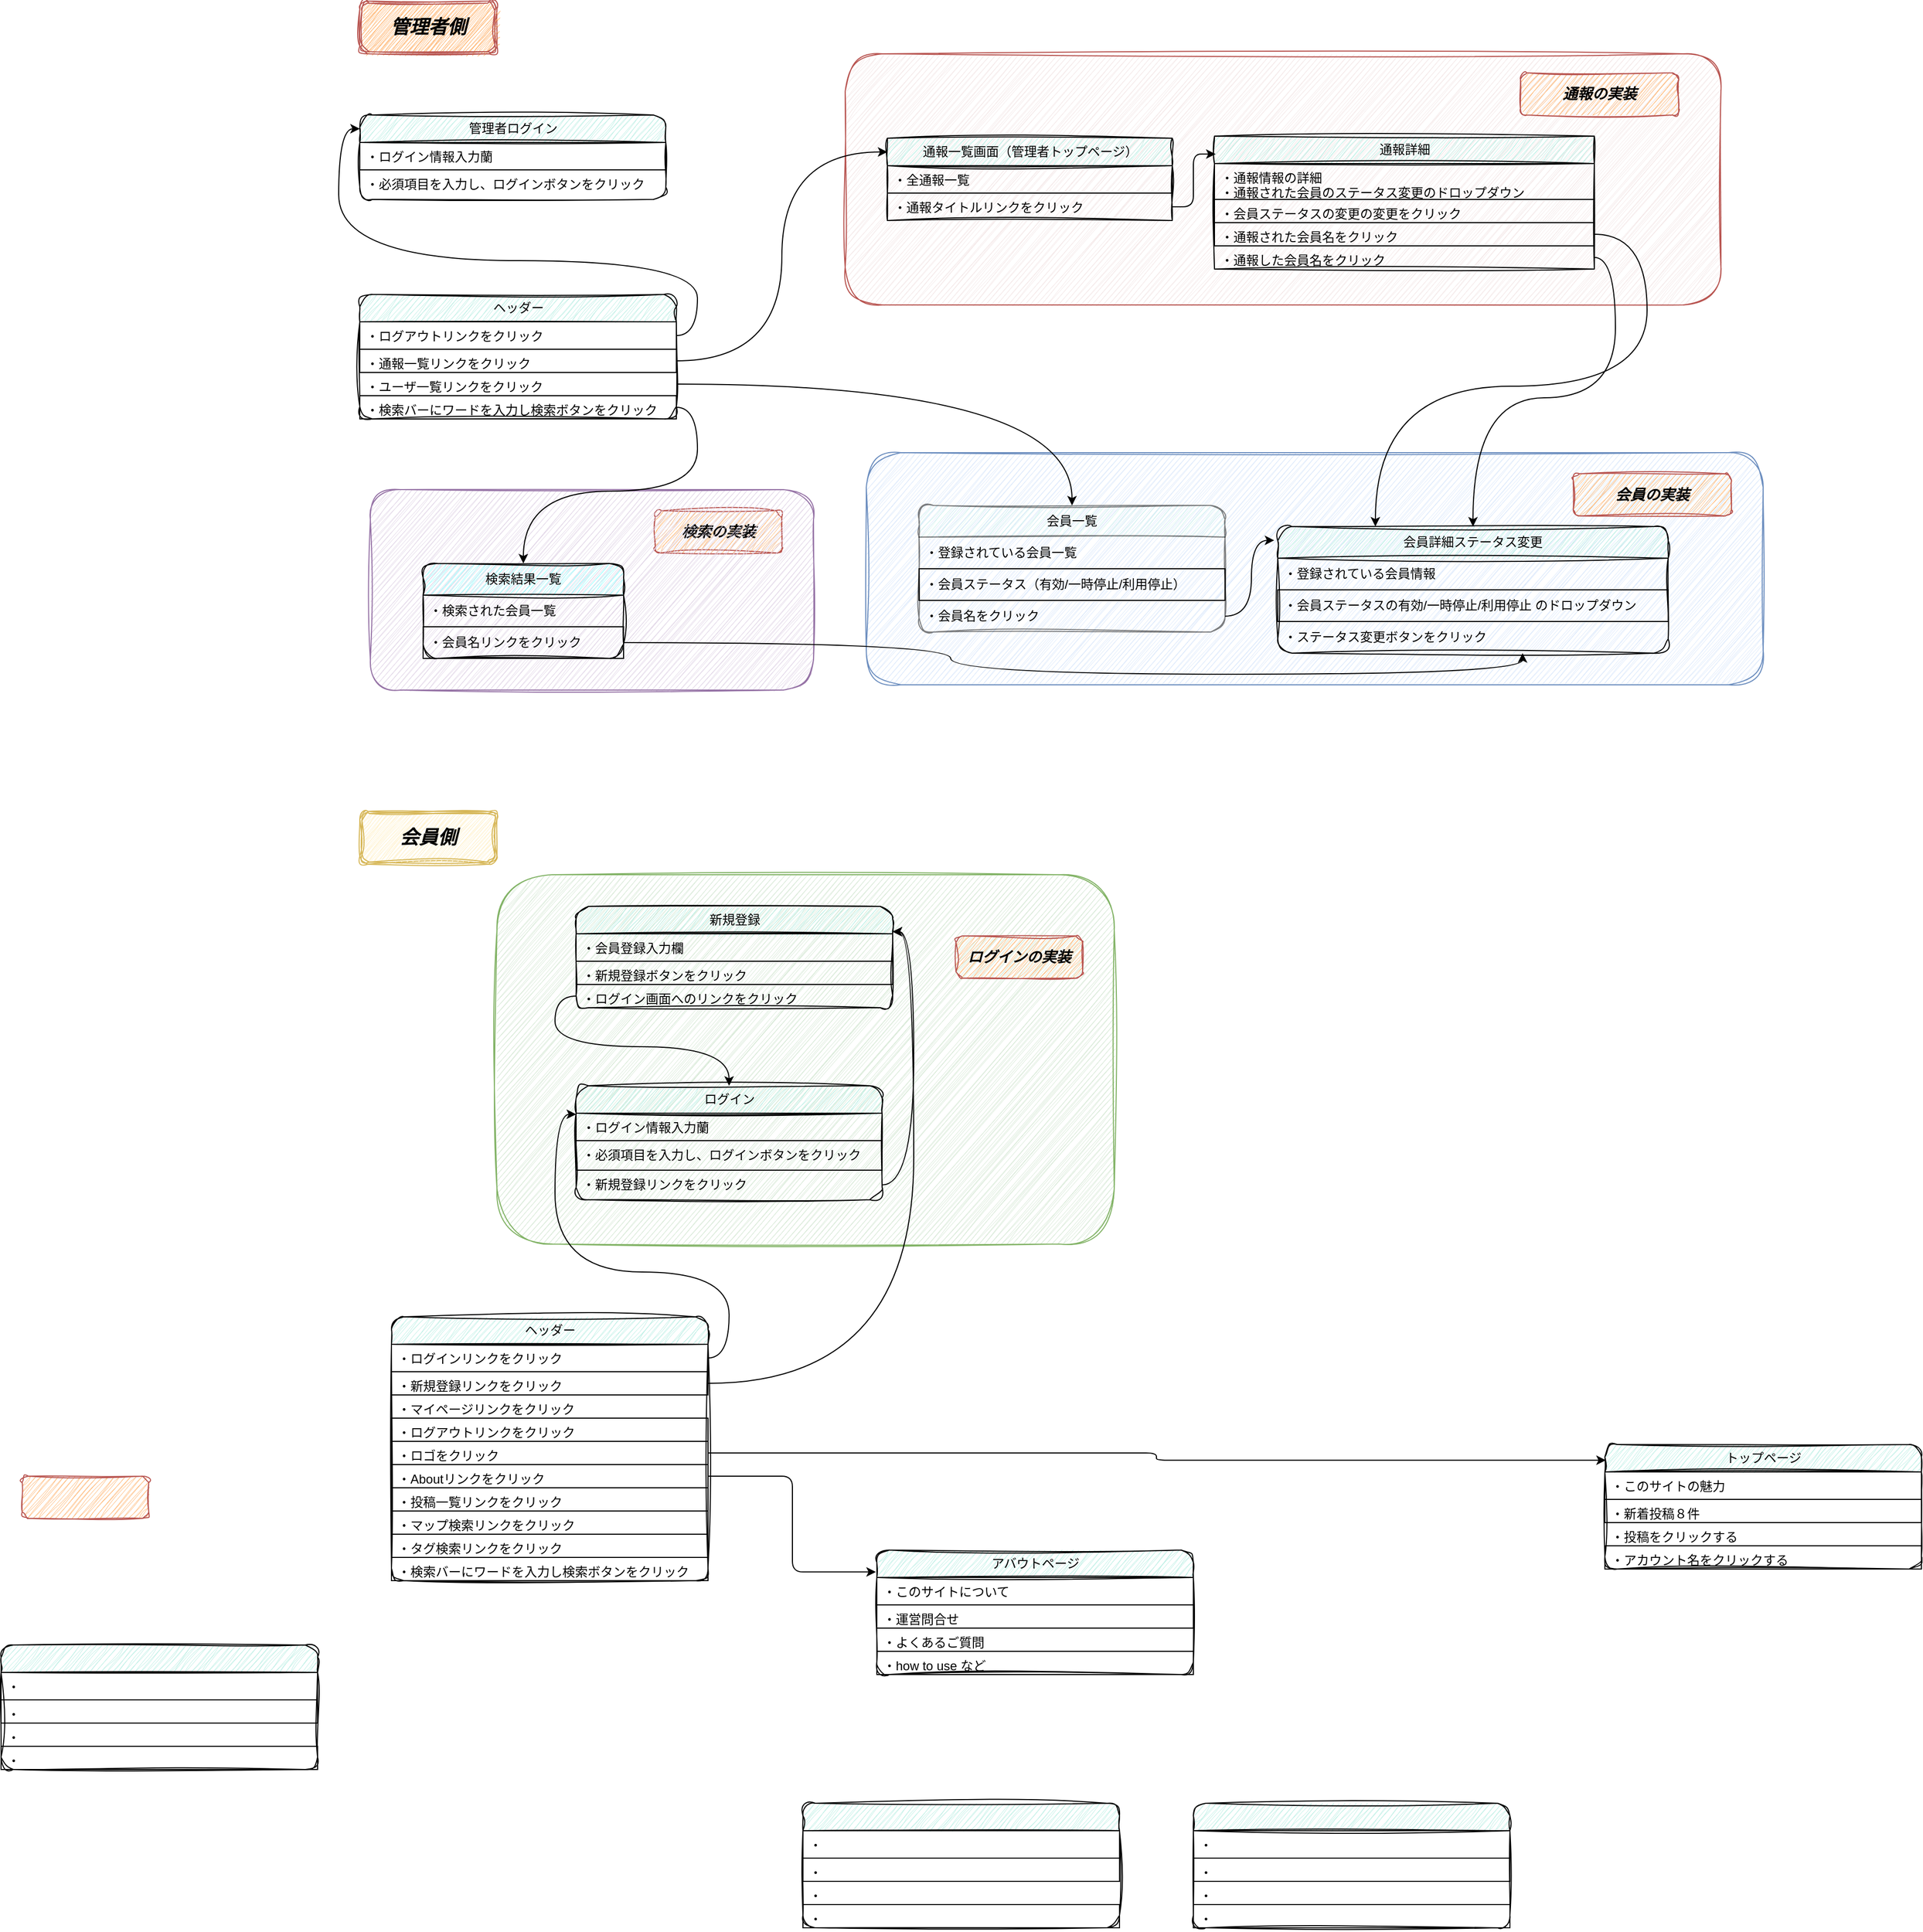 <mxfile version="21.5.2" type="github">
  <diagram id="C5RBs43oDa-KdzZeNtuy" name="Page-1">
    <mxGraphModel dx="2498" dy="2061" grid="1" gridSize="10" guides="1" tooltips="1" connect="1" arrows="1" fold="1" page="1" pageScale="1" pageWidth="827" pageHeight="1169" math="0" shadow="0">
      <root>
        <mxCell id="WIyWlLk6GJQsqaUBKTNV-0" />
        <mxCell id="WIyWlLk6GJQsqaUBKTNV-1" parent="WIyWlLk6GJQsqaUBKTNV-0" />
        <mxCell id="NGdV3juf8NLYTXSaNOSW-208" value="&lt;b&gt;&lt;font style=&quot;font-size: 14px;&quot;&gt;&lt;i&gt;検索の実装&lt;/i&gt;&lt;/font&gt;&lt;/b&gt;" style="rounded=1;whiteSpace=wrap;html=1;shadow=0;sketch=1;curveFitting=1;jiggle=2;strokeWidth=1;fillColor=#FFB570;strokeColor=#b85450;" vertex="1" parent="WIyWlLk6GJQsqaUBKTNV-1">
          <mxGeometry x="420" y="405" width="120" height="40" as="geometry" />
        </mxCell>
        <mxCell id="NGdV3juf8NLYTXSaNOSW-243" value="" style="rounded=1;whiteSpace=wrap;html=1;fillColor=#d5e8d4;strokeColor=#82b366;glass=0;sketch=1;curveFitting=1;jiggle=2;" vertex="1" parent="WIyWlLk6GJQsqaUBKTNV-1">
          <mxGeometry x="270" y="750" width="585" height="350" as="geometry" />
        </mxCell>
        <mxCell id="NGdV3juf8NLYTXSaNOSW-171" value="" style="rounded=1;whiteSpace=wrap;html=1;fillColor=#dae8fc;strokeColor=#6c8ebf;glass=0;sketch=1;curveFitting=1;jiggle=2;" vertex="1" parent="WIyWlLk6GJQsqaUBKTNV-1">
          <mxGeometry x="620" y="350" width="850" height="220" as="geometry" />
        </mxCell>
        <mxCell id="NGdV3juf8NLYTXSaNOSW-159" value="" style="rounded=1;whiteSpace=wrap;html=1;labelBackgroundColor=none;fillColor=#f4e7e7;strokeColor=#b85450;fillStyle=auto;sketch=1;curveFitting=1;jiggle=2;" vertex="1" parent="WIyWlLk6GJQsqaUBKTNV-1">
          <mxGeometry x="600" y="-28" width="830" height="238" as="geometry" />
        </mxCell>
        <mxCell id="NGdV3juf8NLYTXSaNOSW-0" value="管理者ログイン" style="swimlane;fontStyle=0;childLayout=stackLayout;horizontal=1;startSize=26;fillColor=#b9efe4;horizontalStack=0;resizeParent=1;resizeParentMax=0;resizeLast=0;collapsible=1;marginBottom=0;html=1;rounded=1;labelBackgroundColor=none;sketch=1;curveFitting=1;jiggle=2;shadow=0;" vertex="1" parent="WIyWlLk6GJQsqaUBKTNV-1">
          <mxGeometry x="140" y="30" width="290" height="80" as="geometry" />
        </mxCell>
        <mxCell id="NGdV3juf8NLYTXSaNOSW-1" value="・ログイン情報入力蘭" style="text;strokeColor=#000000;fillColor=none;align=left;verticalAlign=top;spacingLeft=4;spacingRight=4;overflow=hidden;rotatable=0;points=[[0,0.5],[1,0.5]];portConstraint=eastwest;whiteSpace=wrap;html=1;rounded=0;labelBackgroundColor=none;" vertex="1" parent="NGdV3juf8NLYTXSaNOSW-0">
          <mxGeometry y="26" width="290" height="26" as="geometry" />
        </mxCell>
        <mxCell id="NGdV3juf8NLYTXSaNOSW-3" value="・必須項目を入力し、ログインボタンをクリック" style="text;strokeColor=none;fillColor=none;align=left;verticalAlign=top;spacingLeft=4;spacingRight=4;overflow=hidden;rotatable=0;points=[[0,0.5],[1,0.5]];portConstraint=eastwest;whiteSpace=wrap;html=1;rounded=0;labelBackgroundColor=none;" vertex="1" parent="NGdV3juf8NLYTXSaNOSW-0">
          <mxGeometry y="52" width="290" height="28" as="geometry" />
        </mxCell>
        <mxCell id="NGdV3juf8NLYTXSaNOSW-4" value="&lt;font style=&quot;font-size: 18px;&quot;&gt;&lt;b&gt;&lt;i&gt;管理者側&lt;/i&gt;&lt;/b&gt;&lt;/font&gt;" style="shape=ext;double=1;rounded=1;whiteSpace=wrap;html=1;labelBackgroundColor=none;sketch=1;curveFitting=1;jiggle=2;fillColor=#FFB570;strokeColor=#b85450;" vertex="1" parent="WIyWlLk6GJQsqaUBKTNV-1">
          <mxGeometry x="140" y="-78" width="130" height="50" as="geometry" />
        </mxCell>
        <mxCell id="NGdV3juf8NLYTXSaNOSW-146" value="通報詳細" style="swimlane;fontStyle=0;childLayout=stackLayout;horizontal=1;startSize=26;fillColor=#b9efe4;horizontalStack=0;resizeParent=1;resizeParentMax=0;resizeLast=0;collapsible=1;marginBottom=0;html=1;rounded=0;labelBackgroundColor=none;sketch=1;curveFitting=1;jiggle=2;shadow=0;" vertex="1" parent="WIyWlLk6GJQsqaUBKTNV-1">
          <mxGeometry x="950" y="50" width="360" height="126" as="geometry" />
        </mxCell>
        <mxCell id="NGdV3juf8NLYTXSaNOSW-147" value="・通報情報の詳細&lt;br&gt;・通報された会員のステータス変更のドロップダウン" style="text;strokeColor=#000000;fillColor=none;align=left;verticalAlign=top;spacingLeft=4;spacingRight=4;overflow=hidden;rotatable=0;points=[[0,0.5],[1,0.5]];portConstraint=eastwest;whiteSpace=wrap;html=1;rounded=0;labelBackgroundColor=none;" vertex="1" parent="NGdV3juf8NLYTXSaNOSW-146">
          <mxGeometry y="26" width="360" height="34" as="geometry" />
        </mxCell>
        <mxCell id="NGdV3juf8NLYTXSaNOSW-149" value="・会員ステータスの変更の変更をクリック" style="text;strokeColor=#000000;fillColor=none;align=left;verticalAlign=top;spacingLeft=4;spacingRight=4;overflow=hidden;rotatable=0;points=[[0,0.5],[1,0.5]];portConstraint=eastwest;whiteSpace=wrap;html=1;rounded=0;labelBackgroundColor=none;" vertex="1" parent="NGdV3juf8NLYTXSaNOSW-146">
          <mxGeometry y="60" width="360" height="22" as="geometry" />
        </mxCell>
        <mxCell id="NGdV3juf8NLYTXSaNOSW-165" value="・通報された会員名をクリック" style="text;strokeColor=#000000;fillColor=none;align=left;verticalAlign=top;spacingLeft=4;spacingRight=4;overflow=hidden;rotatable=0;points=[[0,0.5],[1,0.5]];portConstraint=eastwest;whiteSpace=wrap;html=1;rounded=0;labelBackgroundColor=none;" vertex="1" parent="NGdV3juf8NLYTXSaNOSW-146">
          <mxGeometry y="82" width="360" height="22" as="geometry" />
        </mxCell>
        <mxCell id="NGdV3juf8NLYTXSaNOSW-166" value="・通報した会員名をクリック" style="text;strokeColor=none;fillColor=none;align=left;verticalAlign=top;spacingLeft=4;spacingRight=4;overflow=hidden;rotatable=0;points=[[0,0.5],[1,0.5]];portConstraint=eastwest;whiteSpace=wrap;html=1;rounded=0;labelBackgroundColor=none;" vertex="1" parent="NGdV3juf8NLYTXSaNOSW-146">
          <mxGeometry y="104" width="360" height="22" as="geometry" />
        </mxCell>
        <mxCell id="NGdV3juf8NLYTXSaNOSW-150" value="ヘッダー" style="swimlane;fontStyle=0;childLayout=stackLayout;horizontal=1;startSize=26;fillColor=#b9efe4;horizontalStack=0;resizeParent=1;resizeParentMax=0;resizeLast=0;collapsible=1;marginBottom=0;html=1;rounded=1;labelBackgroundColor=none;sketch=1;curveFitting=1;jiggle=2;shadow=0;" vertex="1" parent="WIyWlLk6GJQsqaUBKTNV-1">
          <mxGeometry x="140" y="200" width="300" height="118" as="geometry" />
        </mxCell>
        <mxCell id="NGdV3juf8NLYTXSaNOSW-151" value="・ログアウトリンクをクリック" style="text;strokeColor=#000000;fillColor=none;align=left;verticalAlign=top;spacingLeft=4;spacingRight=4;overflow=hidden;rotatable=0;points=[[0,0.5],[1,0.5]];portConstraint=eastwest;whiteSpace=wrap;html=1;rounded=0;labelBackgroundColor=none;" vertex="1" parent="NGdV3juf8NLYTXSaNOSW-150">
          <mxGeometry y="26" width="300" height="26" as="geometry" />
        </mxCell>
        <mxCell id="NGdV3juf8NLYTXSaNOSW-153" value="・通報一覧リンクをクリック" style="text;strokeColor=#000000;fillColor=none;align=left;verticalAlign=top;spacingLeft=4;spacingRight=4;overflow=hidden;rotatable=0;points=[[0,0.5],[1,0.5]];portConstraint=eastwest;whiteSpace=wrap;html=1;rounded=0;labelBackgroundColor=none;" vertex="1" parent="NGdV3juf8NLYTXSaNOSW-150">
          <mxGeometry y="52" width="300" height="22" as="geometry" />
        </mxCell>
        <mxCell id="NGdV3juf8NLYTXSaNOSW-163" value="・ユーザ一覧リンクをクリック" style="text;strokeColor=none;fillColor=none;align=left;verticalAlign=top;spacingLeft=4;spacingRight=4;overflow=hidden;rotatable=0;points=[[0,0.5],[1,0.5]];portConstraint=eastwest;whiteSpace=wrap;html=1;rounded=0;labelBackgroundColor=none;" vertex="1" parent="NGdV3juf8NLYTXSaNOSW-150">
          <mxGeometry y="74" width="300" height="22" as="geometry" />
        </mxCell>
        <mxCell id="NGdV3juf8NLYTXSaNOSW-167" value="・検索バーにワードを入力し検索ボタンをクリック" style="text;strokeColor=#000000;fillColor=none;align=left;verticalAlign=top;spacingLeft=4;spacingRight=4;overflow=hidden;rotatable=0;points=[[0,0.5],[1,0.5]];portConstraint=eastwest;whiteSpace=wrap;html=1;rounded=0;labelBackgroundColor=none;" vertex="1" parent="NGdV3juf8NLYTXSaNOSW-150">
          <mxGeometry y="96" width="300" height="22" as="geometry" />
        </mxCell>
        <mxCell id="NGdV3juf8NLYTXSaNOSW-155" value="通報一覧画面（管理者トップページ）" style="swimlane;fontStyle=0;childLayout=stackLayout;horizontal=1;startSize=26;fillColor=#b9efe4;horizontalStack=0;resizeParent=1;resizeParentMax=0;resizeLast=0;collapsible=1;marginBottom=0;html=1;rounded=0;labelBackgroundColor=none;glass=0;sketch=1;curveFitting=1;jiggle=2;shadow=0;" vertex="1" parent="WIyWlLk6GJQsqaUBKTNV-1">
          <mxGeometry x="640" y="52" width="270" height="78" as="geometry" />
        </mxCell>
        <mxCell id="NGdV3juf8NLYTXSaNOSW-156" value="・全通報一覧" style="text;strokeColor=#000000;fillColor=none;align=left;verticalAlign=top;spacingLeft=4;spacingRight=4;overflow=hidden;rotatable=0;points=[[0,0.5],[1,0.5]];portConstraint=eastwest;whiteSpace=wrap;html=1;rounded=0;labelBackgroundColor=none;" vertex="1" parent="NGdV3juf8NLYTXSaNOSW-155">
          <mxGeometry y="26" width="270" height="26" as="geometry" />
        </mxCell>
        <mxCell id="NGdV3juf8NLYTXSaNOSW-158" value="・通報タイトルリンクをクリック" style="text;strokeColor=none;fillColor=none;align=left;verticalAlign=top;spacingLeft=4;spacingRight=4;overflow=hidden;rotatable=0;points=[[0,0.5],[1,0.5]];portConstraint=eastwest;whiteSpace=wrap;html=1;rounded=0;labelBackgroundColor=none;" vertex="1" parent="NGdV3juf8NLYTXSaNOSW-155">
          <mxGeometry y="52" width="270" height="26" as="geometry" />
        </mxCell>
        <mxCell id="NGdV3juf8NLYTXSaNOSW-161" value="&lt;i&gt;&lt;font style=&quot;font-size: 14px;&quot;&gt;&lt;b&gt;通報の実装&lt;/b&gt;&lt;/font&gt;&lt;/i&gt;" style="rounded=1;whiteSpace=wrap;html=1;labelBackgroundColor=none;sketch=1;curveFitting=1;jiggle=2;fillColor=#FFB570;strokeColor=#b85450;" vertex="1" parent="WIyWlLk6GJQsqaUBKTNV-1">
          <mxGeometry x="1240" y="-10" width="150" height="40" as="geometry" />
        </mxCell>
        <mxCell id="NGdV3juf8NLYTXSaNOSW-169" style="edgeStyle=orthogonalEdgeStyle;orthogonalLoop=1;jettySize=auto;html=1;exitX=1;exitY=0.5;exitDx=0;exitDy=0;entryX=0;entryY=0.163;entryDx=0;entryDy=0;entryPerimeter=0;curved=1;" edge="1" parent="WIyWlLk6GJQsqaUBKTNV-1" source="NGdV3juf8NLYTXSaNOSW-151" target="NGdV3juf8NLYTXSaNOSW-0">
          <mxGeometry relative="1" as="geometry" />
        </mxCell>
        <mxCell id="NGdV3juf8NLYTXSaNOSW-170" style="edgeStyle=orthogonalEdgeStyle;orthogonalLoop=1;jettySize=auto;html=1;exitX=1;exitY=0.5;exitDx=0;exitDy=0;entryX=0;entryY=0.167;entryDx=0;entryDy=0;entryPerimeter=0;curved=1;" edge="1" parent="WIyWlLk6GJQsqaUBKTNV-1" source="NGdV3juf8NLYTXSaNOSW-153" target="NGdV3juf8NLYTXSaNOSW-155">
          <mxGeometry relative="1" as="geometry" />
        </mxCell>
        <mxCell id="NGdV3juf8NLYTXSaNOSW-172" value="&lt;b&gt;&lt;font style=&quot;font-size: 14px;&quot;&gt;&lt;i&gt;会員の実装&lt;/i&gt;&lt;/font&gt;&lt;/b&gt;" style="rounded=1;whiteSpace=wrap;html=1;sketch=1;curveFitting=1;jiggle=2;fillColor=#FFB570;strokeColor=#b85450;" vertex="1" parent="WIyWlLk6GJQsqaUBKTNV-1">
          <mxGeometry x="1290" y="370" width="150" height="40" as="geometry" />
        </mxCell>
        <mxCell id="NGdV3juf8NLYTXSaNOSW-175" value="会員一覧" style="swimlane;fontStyle=0;childLayout=stackLayout;horizontal=1;startSize=30;horizontalStack=0;resizeParent=1;resizeParentMax=0;resizeLast=0;collapsible=1;marginBottom=0;whiteSpace=wrap;html=1;sketch=1;curveFitting=1;jiggle=2;rounded=1;shadow=0;glass=0;opacity=50;gradientColor=none;fillColor=#b9efe4;swimlaneLine=1;" vertex="1" parent="WIyWlLk6GJQsqaUBKTNV-1">
          <mxGeometry x="670" y="400" width="290" height="120" as="geometry" />
        </mxCell>
        <mxCell id="NGdV3juf8NLYTXSaNOSW-176" value="・登録されている会員一覧" style="text;strokeColor=none;fillColor=none;align=left;verticalAlign=middle;spacingLeft=4;spacingRight=4;overflow=hidden;points=[[0,0.5],[1,0.5]];portConstraint=eastwest;rotatable=0;whiteSpace=wrap;html=1;" vertex="1" parent="NGdV3juf8NLYTXSaNOSW-175">
          <mxGeometry y="30" width="290" height="30" as="geometry" />
        </mxCell>
        <mxCell id="NGdV3juf8NLYTXSaNOSW-177" value="・会員ステータス（有効/一時停止/利用停止）" style="text;strokeColor=#000000;fillColor=none;align=left;verticalAlign=middle;spacingLeft=4;spacingRight=4;overflow=hidden;points=[[0,0.5],[1,0.5]];portConstraint=eastwest;rotatable=0;whiteSpace=wrap;html=1;" vertex="1" parent="NGdV3juf8NLYTXSaNOSW-175">
          <mxGeometry y="60" width="290" height="30" as="geometry" />
        </mxCell>
        <mxCell id="NGdV3juf8NLYTXSaNOSW-178" value="・会員名をクリック" style="text;strokeColor=none;fillColor=none;align=left;verticalAlign=middle;spacingLeft=4;spacingRight=4;overflow=hidden;points=[[0,0.5],[1,0.5]];portConstraint=eastwest;rotatable=0;whiteSpace=wrap;html=1;" vertex="1" parent="NGdV3juf8NLYTXSaNOSW-175">
          <mxGeometry y="90" width="290" height="30" as="geometry" />
        </mxCell>
        <mxCell id="NGdV3juf8NLYTXSaNOSW-179" value="会員詳細ステータス変更" style="swimlane;fontStyle=0;childLayout=stackLayout;horizontal=1;startSize=30;horizontalStack=0;resizeParent=1;resizeParentMax=0;resizeLast=0;collapsible=1;marginBottom=0;whiteSpace=wrap;html=1;rounded=1;fillColor=#b9efe4;sketch=1;curveFitting=1;jiggle=2;" vertex="1" parent="WIyWlLk6GJQsqaUBKTNV-1">
          <mxGeometry x="1010" y="420" width="370" height="120" as="geometry" />
        </mxCell>
        <mxCell id="NGdV3juf8NLYTXSaNOSW-180" value="・登録されている会員情報" style="text;strokeColor=none;fillColor=none;align=left;verticalAlign=middle;spacingLeft=4;spacingRight=4;overflow=hidden;points=[[0,0.5],[1,0.5]];portConstraint=eastwest;rotatable=0;whiteSpace=wrap;html=1;" vertex="1" parent="NGdV3juf8NLYTXSaNOSW-179">
          <mxGeometry y="30" width="370" height="30" as="geometry" />
        </mxCell>
        <mxCell id="NGdV3juf8NLYTXSaNOSW-181" value="・会員ステータスの有効/一時停止/利用停止 のドロップダウン" style="text;strokeColor=#000000;fillColor=none;align=left;verticalAlign=middle;spacingLeft=4;spacingRight=4;overflow=hidden;points=[[0,0.5],[1,0.5]];portConstraint=eastwest;rotatable=0;whiteSpace=wrap;html=1;" vertex="1" parent="NGdV3juf8NLYTXSaNOSW-179">
          <mxGeometry y="60" width="370" height="30" as="geometry" />
        </mxCell>
        <mxCell id="NGdV3juf8NLYTXSaNOSW-182" value="・ステータス変更ボタンをクリック" style="text;strokeColor=none;fillColor=none;align=left;verticalAlign=middle;spacingLeft=4;spacingRight=4;overflow=hidden;points=[[0,0.5],[1,0.5]];portConstraint=eastwest;rotatable=0;whiteSpace=wrap;html=1;" vertex="1" parent="NGdV3juf8NLYTXSaNOSW-179">
          <mxGeometry y="90" width="370" height="30" as="geometry" />
        </mxCell>
        <mxCell id="NGdV3juf8NLYTXSaNOSW-184" style="edgeStyle=orthogonalEdgeStyle;orthogonalLoop=1;jettySize=auto;html=1;curved=1;" edge="1" parent="WIyWlLk6GJQsqaUBKTNV-1" source="NGdV3juf8NLYTXSaNOSW-166" target="NGdV3juf8NLYTXSaNOSW-179">
          <mxGeometry relative="1" as="geometry" />
        </mxCell>
        <mxCell id="NGdV3juf8NLYTXSaNOSW-185" style="edgeStyle=orthogonalEdgeStyle;orthogonalLoop=1;jettySize=auto;html=1;entryX=0.25;entryY=0;entryDx=0;entryDy=0;jumpStyle=gap;jumpSize=10;curved=1;" edge="1" parent="WIyWlLk6GJQsqaUBKTNV-1" source="NGdV3juf8NLYTXSaNOSW-165" target="NGdV3juf8NLYTXSaNOSW-179">
          <mxGeometry relative="1" as="geometry">
            <Array as="points">
              <mxPoint x="1360" y="143" />
              <mxPoint x="1360" y="287" />
              <mxPoint x="1103" y="287" />
            </Array>
          </mxGeometry>
        </mxCell>
        <mxCell id="NGdV3juf8NLYTXSaNOSW-187" style="edgeStyle=orthogonalEdgeStyle;orthogonalLoop=1;jettySize=auto;html=1;entryX=0.003;entryY=0.135;entryDx=0;entryDy=0;entryPerimeter=0;" edge="1" parent="WIyWlLk6GJQsqaUBKTNV-1" source="NGdV3juf8NLYTXSaNOSW-158" target="NGdV3juf8NLYTXSaNOSW-146">
          <mxGeometry relative="1" as="geometry" />
        </mxCell>
        <mxCell id="NGdV3juf8NLYTXSaNOSW-198" style="edgeStyle=orthogonalEdgeStyle;orthogonalLoop=1;jettySize=auto;html=1;entryX=0.5;entryY=0;entryDx=0;entryDy=0;curved=1;" edge="1" parent="WIyWlLk6GJQsqaUBKTNV-1" source="NGdV3juf8NLYTXSaNOSW-163" target="NGdV3juf8NLYTXSaNOSW-175">
          <mxGeometry relative="1" as="geometry" />
        </mxCell>
        <mxCell id="NGdV3juf8NLYTXSaNOSW-199" value="" style="rounded=1;whiteSpace=wrap;html=1;fillColor=#e1d5e7;strokeColor=#9673a6;glass=0;sketch=1;curveFitting=1;jiggle=2;" vertex="1" parent="WIyWlLk6GJQsqaUBKTNV-1">
          <mxGeometry x="150" y="385" width="420" height="190" as="geometry" />
        </mxCell>
        <mxCell id="NGdV3juf8NLYTXSaNOSW-200" value="検索結果一覧" style="swimlane;fontStyle=0;childLayout=stackLayout;horizontal=1;startSize=30;horizontalStack=0;resizeParent=1;resizeParentMax=0;resizeLast=0;collapsible=1;marginBottom=0;whiteSpace=wrap;html=1;sketch=1;curveFitting=1;jiggle=2;shadow=0;rounded=1;fillColor=#99FFFF;" vertex="1" parent="WIyWlLk6GJQsqaUBKTNV-1">
          <mxGeometry x="200" y="455" width="190" height="90" as="geometry" />
        </mxCell>
        <mxCell id="NGdV3juf8NLYTXSaNOSW-201" value="・検索された会員一覧" style="text;strokeColor=none;fillColor=none;align=left;verticalAlign=middle;spacingLeft=4;spacingRight=4;overflow=hidden;points=[[0,0.5],[1,0.5]];portConstraint=eastwest;rotatable=0;whiteSpace=wrap;html=1;" vertex="1" parent="NGdV3juf8NLYTXSaNOSW-200">
          <mxGeometry y="30" width="190" height="30" as="geometry" />
        </mxCell>
        <mxCell id="NGdV3juf8NLYTXSaNOSW-202" value="・会員名リンクをクリック" style="text;strokeColor=#000000;fillColor=none;align=left;verticalAlign=middle;spacingLeft=4;spacingRight=4;overflow=hidden;points=[[0,0.5],[1,0.5]];portConstraint=eastwest;rotatable=0;whiteSpace=wrap;html=1;" vertex="1" parent="NGdV3juf8NLYTXSaNOSW-200">
          <mxGeometry y="60" width="190" height="30" as="geometry" />
        </mxCell>
        <mxCell id="NGdV3juf8NLYTXSaNOSW-209" style="edgeStyle=orthogonalEdgeStyle;orthogonalLoop=1;jettySize=auto;html=1;entryX=0.5;entryY=0;entryDx=0;entryDy=0;curved=1;" edge="1" parent="WIyWlLk6GJQsqaUBKTNV-1" source="NGdV3juf8NLYTXSaNOSW-167" target="NGdV3juf8NLYTXSaNOSW-200">
          <mxGeometry relative="1" as="geometry" />
        </mxCell>
        <mxCell id="NGdV3juf8NLYTXSaNOSW-210" style="edgeStyle=orthogonalEdgeStyle;orthogonalLoop=1;jettySize=auto;html=1;entryX=0.627;entryY=1;entryDx=0;entryDy=0;entryPerimeter=0;curved=1;" edge="1" parent="WIyWlLk6GJQsqaUBKTNV-1" source="NGdV3juf8NLYTXSaNOSW-202" target="NGdV3juf8NLYTXSaNOSW-182">
          <mxGeometry relative="1" as="geometry">
            <mxPoint x="1240" y="550" as="targetPoint" />
          </mxGeometry>
        </mxCell>
        <mxCell id="NGdV3juf8NLYTXSaNOSW-214" style="edgeStyle=orthogonalEdgeStyle;orthogonalLoop=1;jettySize=auto;html=1;entryX=-0.009;entryY=0.109;entryDx=0;entryDy=0;entryPerimeter=0;curved=1;" edge="1" parent="WIyWlLk6GJQsqaUBKTNV-1" source="NGdV3juf8NLYTXSaNOSW-178" target="NGdV3juf8NLYTXSaNOSW-179">
          <mxGeometry relative="1" as="geometry" />
        </mxCell>
        <mxCell id="NGdV3juf8NLYTXSaNOSW-216" value="&lt;span style=&quot;font-size: 18px;&quot;&gt;&lt;b&gt;&lt;i&gt;会員側&lt;/i&gt;&lt;/b&gt;&lt;/span&gt;" style="shape=ext;double=1;rounded=1;whiteSpace=wrap;html=1;labelBackgroundColor=none;sketch=1;curveFitting=1;jiggle=2;fillColor=#fff2cc;strokeColor=#d6b656;" vertex="1" parent="WIyWlLk6GJQsqaUBKTNV-1">
          <mxGeometry x="140" y="690" width="130" height="50" as="geometry" />
        </mxCell>
        <mxCell id="NGdV3juf8NLYTXSaNOSW-218" value="ヘッダー" style="swimlane;fontStyle=0;childLayout=stackLayout;horizontal=1;startSize=26;fillColor=#b9efe4;horizontalStack=0;resizeParent=1;resizeParentMax=0;resizeLast=0;collapsible=1;marginBottom=0;html=1;rounded=1;labelBackgroundColor=none;sketch=1;curveFitting=1;jiggle=2;shadow=0;" vertex="1" parent="WIyWlLk6GJQsqaUBKTNV-1">
          <mxGeometry x="170" y="1169" width="300" height="250" as="geometry" />
        </mxCell>
        <mxCell id="NGdV3juf8NLYTXSaNOSW-219" value="・ログインリンクをクリック" style="text;strokeColor=#000000;fillColor=none;align=left;verticalAlign=top;spacingLeft=4;spacingRight=4;overflow=hidden;rotatable=0;points=[[0,0.5],[1,0.5]];portConstraint=eastwest;whiteSpace=wrap;html=1;rounded=0;labelBackgroundColor=none;" vertex="1" parent="NGdV3juf8NLYTXSaNOSW-218">
          <mxGeometry y="26" width="300" height="26" as="geometry" />
        </mxCell>
        <mxCell id="NGdV3juf8NLYTXSaNOSW-220" value="・新規登録リンクをクリック" style="text;strokeColor=#000000;fillColor=none;align=left;verticalAlign=top;spacingLeft=4;spacingRight=4;overflow=hidden;rotatable=0;points=[[0,0.5],[1,0.5]];portConstraint=eastwest;whiteSpace=wrap;html=1;rounded=0;labelBackgroundColor=none;" vertex="1" parent="NGdV3juf8NLYTXSaNOSW-218">
          <mxGeometry y="52" width="300" height="22" as="geometry" />
        </mxCell>
        <mxCell id="NGdV3juf8NLYTXSaNOSW-221" value="・マイページリンクをクリック" style="text;strokeColor=none;fillColor=none;align=left;verticalAlign=top;spacingLeft=4;spacingRight=4;overflow=hidden;rotatable=0;points=[[0,0.5],[1,0.5]];portConstraint=eastwest;whiteSpace=wrap;html=1;rounded=0;labelBackgroundColor=none;" vertex="1" parent="NGdV3juf8NLYTXSaNOSW-218">
          <mxGeometry y="74" width="300" height="22" as="geometry" />
        </mxCell>
        <mxCell id="NGdV3juf8NLYTXSaNOSW-222" value="・ログアウトリンクをクリック" style="text;strokeColor=#000000;fillColor=none;align=left;verticalAlign=top;spacingLeft=4;spacingRight=4;overflow=hidden;rotatable=0;points=[[0,0.5],[1,0.5]];portConstraint=eastwest;whiteSpace=wrap;html=1;rounded=0;labelBackgroundColor=none;" vertex="1" parent="NGdV3juf8NLYTXSaNOSW-218">
          <mxGeometry y="96" width="300" height="22" as="geometry" />
        </mxCell>
        <mxCell id="NGdV3juf8NLYTXSaNOSW-248" value="・ロゴをクリック" style="text;strokeColor=#000000;fillColor=none;align=left;verticalAlign=top;spacingLeft=4;spacingRight=4;overflow=hidden;rotatable=0;points=[[0,0.5],[1,0.5]];portConstraint=eastwest;whiteSpace=wrap;html=1;rounded=0;labelBackgroundColor=none;" vertex="1" parent="NGdV3juf8NLYTXSaNOSW-218">
          <mxGeometry y="118" width="300" height="22" as="geometry" />
        </mxCell>
        <mxCell id="NGdV3juf8NLYTXSaNOSW-247" value="・Aboutリンクをクリック" style="text;strokeColor=#000000;fillColor=none;align=left;verticalAlign=top;spacingLeft=4;spacingRight=4;overflow=hidden;rotatable=0;points=[[0,0.5],[1,0.5]];portConstraint=eastwest;whiteSpace=wrap;html=1;rounded=0;labelBackgroundColor=none;" vertex="1" parent="NGdV3juf8NLYTXSaNOSW-218">
          <mxGeometry y="140" width="300" height="22" as="geometry" />
        </mxCell>
        <mxCell id="NGdV3juf8NLYTXSaNOSW-250" value="・投稿一覧リンクをクリック" style="text;strokeColor=#000000;fillColor=none;align=left;verticalAlign=top;spacingLeft=4;spacingRight=4;overflow=hidden;rotatable=0;points=[[0,0.5],[1,0.5]];portConstraint=eastwest;whiteSpace=wrap;html=1;rounded=0;labelBackgroundColor=none;" vertex="1" parent="NGdV3juf8NLYTXSaNOSW-218">
          <mxGeometry y="162" width="300" height="22" as="geometry" />
        </mxCell>
        <mxCell id="NGdV3juf8NLYTXSaNOSW-249" value="・マップ検索リンクをクリック" style="text;strokeColor=#000000;fillColor=none;align=left;verticalAlign=top;spacingLeft=4;spacingRight=4;overflow=hidden;rotatable=0;points=[[0,0.5],[1,0.5]];portConstraint=eastwest;whiteSpace=wrap;html=1;rounded=0;labelBackgroundColor=none;" vertex="1" parent="NGdV3juf8NLYTXSaNOSW-218">
          <mxGeometry y="184" width="300" height="22" as="geometry" />
        </mxCell>
        <mxCell id="NGdV3juf8NLYTXSaNOSW-252" value="・タグ検索リンクをクリック" style="text;strokeColor=#000000;fillColor=none;align=left;verticalAlign=top;spacingLeft=4;spacingRight=4;overflow=hidden;rotatable=0;points=[[0,0.5],[1,0.5]];portConstraint=eastwest;whiteSpace=wrap;html=1;rounded=0;labelBackgroundColor=none;" vertex="1" parent="NGdV3juf8NLYTXSaNOSW-218">
          <mxGeometry y="206" width="300" height="22" as="geometry" />
        </mxCell>
        <mxCell id="NGdV3juf8NLYTXSaNOSW-251" value="・検索バーにワードを入力し検索ボタンをクリック" style="text;strokeColor=#000000;fillColor=none;align=left;verticalAlign=top;spacingLeft=4;spacingRight=4;overflow=hidden;rotatable=0;points=[[0,0.5],[1,0.5]];portConstraint=eastwest;whiteSpace=wrap;html=1;rounded=0;labelBackgroundColor=none;" vertex="1" parent="NGdV3juf8NLYTXSaNOSW-218">
          <mxGeometry y="228" width="300" height="22" as="geometry" />
        </mxCell>
        <mxCell id="NGdV3juf8NLYTXSaNOSW-223" value="ログイン" style="swimlane;fontStyle=0;childLayout=stackLayout;horizontal=1;startSize=26;fillColor=#b9efe4;horizontalStack=0;resizeParent=1;resizeParentMax=0;resizeLast=0;collapsible=1;marginBottom=0;html=1;rounded=1;labelBackgroundColor=none;sketch=1;curveFitting=1;jiggle=2;shadow=0;" vertex="1" parent="WIyWlLk6GJQsqaUBKTNV-1">
          <mxGeometry x="345" y="950" width="290" height="108" as="geometry" />
        </mxCell>
        <mxCell id="NGdV3juf8NLYTXSaNOSW-224" value="・ログイン情報入力蘭" style="text;strokeColor=#000000;fillColor=none;align=left;verticalAlign=top;spacingLeft=4;spacingRight=4;overflow=hidden;rotatable=0;points=[[0,0.5],[1,0.5]];portConstraint=eastwest;whiteSpace=wrap;html=1;rounded=0;labelBackgroundColor=none;" vertex="1" parent="NGdV3juf8NLYTXSaNOSW-223">
          <mxGeometry y="26" width="290" height="26" as="geometry" />
        </mxCell>
        <mxCell id="NGdV3juf8NLYTXSaNOSW-225" value="・必須項目を入力し、ログインボタンをクリック" style="text;strokeColor=#000000;fillColor=none;align=left;verticalAlign=top;spacingLeft=4;spacingRight=4;overflow=hidden;rotatable=0;points=[[0,0.5],[1,0.5]];portConstraint=eastwest;whiteSpace=wrap;html=1;rounded=0;labelBackgroundColor=none;" vertex="1" parent="NGdV3juf8NLYTXSaNOSW-223">
          <mxGeometry y="52" width="290" height="28" as="geometry" />
        </mxCell>
        <mxCell id="NGdV3juf8NLYTXSaNOSW-226" value="・新規登録リンクをクリック" style="text;strokeColor=none;fillColor=none;align=left;verticalAlign=top;spacingLeft=4;spacingRight=4;overflow=hidden;rotatable=0;points=[[0,0.5],[1,0.5]];portConstraint=eastwest;whiteSpace=wrap;html=1;rounded=0;labelBackgroundColor=none;" vertex="1" parent="NGdV3juf8NLYTXSaNOSW-223">
          <mxGeometry y="80" width="290" height="28" as="geometry" />
        </mxCell>
        <mxCell id="NGdV3juf8NLYTXSaNOSW-228" value="" style="swimlane;fontStyle=0;childLayout=stackLayout;horizontal=1;startSize=26;fillColor=#b9efe4;horizontalStack=0;resizeParent=1;resizeParentMax=0;resizeLast=0;collapsible=1;marginBottom=0;html=1;rounded=1;labelBackgroundColor=none;sketch=1;curveFitting=1;jiggle=2;shadow=0;" vertex="1" parent="WIyWlLk6GJQsqaUBKTNV-1">
          <mxGeometry x="-200" y="1480" width="300" height="118" as="geometry" />
        </mxCell>
        <mxCell id="NGdV3juf8NLYTXSaNOSW-229" value="・" style="text;strokeColor=#000000;fillColor=none;align=left;verticalAlign=top;spacingLeft=4;spacingRight=4;overflow=hidden;rotatable=0;points=[[0,0.5],[1,0.5]];portConstraint=eastwest;whiteSpace=wrap;html=1;rounded=0;labelBackgroundColor=none;" vertex="1" parent="NGdV3juf8NLYTXSaNOSW-228">
          <mxGeometry y="26" width="300" height="26" as="geometry" />
        </mxCell>
        <mxCell id="NGdV3juf8NLYTXSaNOSW-230" value="・" style="text;strokeColor=#000000;fillColor=none;align=left;verticalAlign=top;spacingLeft=4;spacingRight=4;overflow=hidden;rotatable=0;points=[[0,0.5],[1,0.5]];portConstraint=eastwest;whiteSpace=wrap;html=1;rounded=0;labelBackgroundColor=none;" vertex="1" parent="NGdV3juf8NLYTXSaNOSW-228">
          <mxGeometry y="52" width="300" height="22" as="geometry" />
        </mxCell>
        <mxCell id="NGdV3juf8NLYTXSaNOSW-231" value="・" style="text;strokeColor=none;fillColor=none;align=left;verticalAlign=top;spacingLeft=4;spacingRight=4;overflow=hidden;rotatable=0;points=[[0,0.5],[1,0.5]];portConstraint=eastwest;whiteSpace=wrap;html=1;rounded=0;labelBackgroundColor=none;" vertex="1" parent="NGdV3juf8NLYTXSaNOSW-228">
          <mxGeometry y="74" width="300" height="22" as="geometry" />
        </mxCell>
        <mxCell id="NGdV3juf8NLYTXSaNOSW-232" value="・" style="text;strokeColor=#000000;fillColor=none;align=left;verticalAlign=top;spacingLeft=4;spacingRight=4;overflow=hidden;rotatable=0;points=[[0,0.5],[1,0.5]];portConstraint=eastwest;whiteSpace=wrap;html=1;rounded=0;labelBackgroundColor=none;" vertex="1" parent="NGdV3juf8NLYTXSaNOSW-228">
          <mxGeometry y="96" width="300" height="22" as="geometry" />
        </mxCell>
        <mxCell id="NGdV3juf8NLYTXSaNOSW-233" value="新規登録" style="swimlane;fontStyle=0;childLayout=stackLayout;horizontal=1;startSize=26;fillColor=#b9efe4;horizontalStack=0;resizeParent=1;resizeParentMax=0;resizeLast=0;collapsible=1;marginBottom=0;html=1;rounded=1;labelBackgroundColor=none;sketch=1;curveFitting=1;jiggle=2;shadow=0;" vertex="1" parent="WIyWlLk6GJQsqaUBKTNV-1">
          <mxGeometry x="345" y="780" width="300" height="96" as="geometry" />
        </mxCell>
        <mxCell id="NGdV3juf8NLYTXSaNOSW-234" value="・会員登録入力欄" style="text;strokeColor=#000000;fillColor=none;align=left;verticalAlign=top;spacingLeft=4;spacingRight=4;overflow=hidden;rotatable=0;points=[[0,0.5],[1,0.5]];portConstraint=eastwest;whiteSpace=wrap;html=1;rounded=0;labelBackgroundColor=none;" vertex="1" parent="NGdV3juf8NLYTXSaNOSW-233">
          <mxGeometry y="26" width="300" height="26" as="geometry" />
        </mxCell>
        <mxCell id="NGdV3juf8NLYTXSaNOSW-235" value="・新規登録ボタンをクリック" style="text;strokeColor=#000000;fillColor=none;align=left;verticalAlign=top;spacingLeft=4;spacingRight=4;overflow=hidden;rotatable=0;points=[[0,0.5],[1,0.5]];portConstraint=eastwest;whiteSpace=wrap;html=1;rounded=0;labelBackgroundColor=none;" vertex="1" parent="NGdV3juf8NLYTXSaNOSW-233">
          <mxGeometry y="52" width="300" height="22" as="geometry" />
        </mxCell>
        <mxCell id="NGdV3juf8NLYTXSaNOSW-236" value="・ログイン画面へのリンクをクリック" style="text;strokeColor=none;fillColor=none;align=left;verticalAlign=top;spacingLeft=4;spacingRight=4;overflow=hidden;rotatable=0;points=[[0,0.5],[1,0.5]];portConstraint=eastwest;whiteSpace=wrap;html=1;rounded=0;labelBackgroundColor=none;" vertex="1" parent="NGdV3juf8NLYTXSaNOSW-233">
          <mxGeometry y="74" width="300" height="22" as="geometry" />
        </mxCell>
        <mxCell id="NGdV3juf8NLYTXSaNOSW-238" style="edgeStyle=orthogonalEdgeStyle;orthogonalLoop=1;jettySize=auto;html=1;entryX=0;entryY=0.25;entryDx=0;entryDy=0;curved=1;" edge="1" parent="WIyWlLk6GJQsqaUBKTNV-1" source="NGdV3juf8NLYTXSaNOSW-219" target="NGdV3juf8NLYTXSaNOSW-223">
          <mxGeometry relative="1" as="geometry" />
        </mxCell>
        <mxCell id="NGdV3juf8NLYTXSaNOSW-240" style="edgeStyle=orthogonalEdgeStyle;orthogonalLoop=1;jettySize=auto;html=1;entryX=1;entryY=0.25;entryDx=0;entryDy=0;curved=1;" edge="1" parent="WIyWlLk6GJQsqaUBKTNV-1" source="NGdV3juf8NLYTXSaNOSW-226" target="NGdV3juf8NLYTXSaNOSW-233">
          <mxGeometry relative="1" as="geometry" />
        </mxCell>
        <mxCell id="NGdV3juf8NLYTXSaNOSW-241" style="edgeStyle=orthogonalEdgeStyle;orthogonalLoop=1;jettySize=auto;html=1;entryX=0.5;entryY=0;entryDx=0;entryDy=0;curved=1;" edge="1" parent="WIyWlLk6GJQsqaUBKTNV-1" source="NGdV3juf8NLYTXSaNOSW-236" target="NGdV3juf8NLYTXSaNOSW-223">
          <mxGeometry relative="1" as="geometry" />
        </mxCell>
        <mxCell id="NGdV3juf8NLYTXSaNOSW-244" value="&lt;span style=&quot;font-size: 14px;&quot;&gt;&lt;b&gt;&lt;i&gt;ログインの実装&lt;br&gt;&lt;/i&gt;&lt;/b&gt;&lt;/span&gt;" style="rounded=1;whiteSpace=wrap;html=1;shadow=0;sketch=1;curveFitting=1;jiggle=2;strokeWidth=1;fillColor=#FFB570;strokeColor=#b85450;" vertex="1" parent="WIyWlLk6GJQsqaUBKTNV-1">
          <mxGeometry x="705" y="808" width="120" height="40" as="geometry" />
        </mxCell>
        <mxCell id="NGdV3juf8NLYTXSaNOSW-245" value="" style="rounded=1;whiteSpace=wrap;html=1;shadow=0;sketch=1;curveFitting=1;jiggle=2;strokeWidth=1;fillColor=#FFB570;strokeColor=#b85450;" vertex="1" parent="WIyWlLk6GJQsqaUBKTNV-1">
          <mxGeometry x="-180" y="1320" width="120" height="40" as="geometry" />
        </mxCell>
        <mxCell id="NGdV3juf8NLYTXSaNOSW-258" style="edgeStyle=orthogonalEdgeStyle;orthogonalLoop=1;jettySize=auto;html=1;entryX=1;entryY=0.25;entryDx=0;entryDy=0;jumpStyle=none;curved=1;" edge="1" parent="WIyWlLk6GJQsqaUBKTNV-1" source="NGdV3juf8NLYTXSaNOSW-220" target="NGdV3juf8NLYTXSaNOSW-233">
          <mxGeometry relative="1" as="geometry" />
        </mxCell>
        <mxCell id="NGdV3juf8NLYTXSaNOSW-260" value="トップページ" style="swimlane;fontStyle=0;childLayout=stackLayout;horizontal=1;startSize=26;fillColor=#b9efe4;horizontalStack=0;resizeParent=1;resizeParentMax=0;resizeLast=0;collapsible=1;marginBottom=0;html=1;rounded=1;labelBackgroundColor=none;sketch=1;curveFitting=1;jiggle=2;shadow=0;" vertex="1" parent="WIyWlLk6GJQsqaUBKTNV-1">
          <mxGeometry x="1320" y="1290" width="300" height="118" as="geometry" />
        </mxCell>
        <mxCell id="NGdV3juf8NLYTXSaNOSW-261" value="・このサイトの魅力" style="text;strokeColor=#000000;fillColor=none;align=left;verticalAlign=top;spacingLeft=4;spacingRight=4;overflow=hidden;rotatable=0;points=[[0,0.5],[1,0.5]];portConstraint=eastwest;whiteSpace=wrap;html=1;rounded=0;labelBackgroundColor=none;" vertex="1" parent="NGdV3juf8NLYTXSaNOSW-260">
          <mxGeometry y="26" width="300" height="26" as="geometry" />
        </mxCell>
        <mxCell id="NGdV3juf8NLYTXSaNOSW-262" value="・新着投稿８件" style="text;strokeColor=#000000;fillColor=none;align=left;verticalAlign=top;spacingLeft=4;spacingRight=4;overflow=hidden;rotatable=0;points=[[0,0.5],[1,0.5]];portConstraint=eastwest;whiteSpace=wrap;html=1;rounded=0;labelBackgroundColor=none;" vertex="1" parent="NGdV3juf8NLYTXSaNOSW-260">
          <mxGeometry y="52" width="300" height="22" as="geometry" />
        </mxCell>
        <mxCell id="NGdV3juf8NLYTXSaNOSW-263" value="・投稿をクリックする" style="text;strokeColor=none;fillColor=none;align=left;verticalAlign=top;spacingLeft=4;spacingRight=4;overflow=hidden;rotatable=0;points=[[0,0.5],[1,0.5]];portConstraint=eastwest;whiteSpace=wrap;html=1;rounded=0;labelBackgroundColor=none;" vertex="1" parent="NGdV3juf8NLYTXSaNOSW-260">
          <mxGeometry y="74" width="300" height="22" as="geometry" />
        </mxCell>
        <mxCell id="NGdV3juf8NLYTXSaNOSW-264" value="・アカウント名をクリックする" style="text;strokeColor=#000000;fillColor=none;align=left;verticalAlign=top;spacingLeft=4;spacingRight=4;overflow=hidden;rotatable=0;points=[[0,0.5],[1,0.5]];portConstraint=eastwest;whiteSpace=wrap;html=1;rounded=0;labelBackgroundColor=none;" vertex="1" parent="NGdV3juf8NLYTXSaNOSW-260">
          <mxGeometry y="96" width="300" height="22" as="geometry" />
        </mxCell>
        <mxCell id="NGdV3juf8NLYTXSaNOSW-265" value="アバウトページ" style="swimlane;fontStyle=0;childLayout=stackLayout;horizontal=1;startSize=26;fillColor=#b9efe4;horizontalStack=0;resizeParent=1;resizeParentMax=0;resizeLast=0;collapsible=1;marginBottom=0;html=1;rounded=1;labelBackgroundColor=none;sketch=1;curveFitting=1;jiggle=2;shadow=0;" vertex="1" parent="WIyWlLk6GJQsqaUBKTNV-1">
          <mxGeometry x="630" y="1390" width="300" height="118" as="geometry" />
        </mxCell>
        <mxCell id="NGdV3juf8NLYTXSaNOSW-266" value="・このサイトについて" style="text;strokeColor=#000000;fillColor=none;align=left;verticalAlign=top;spacingLeft=4;spacingRight=4;overflow=hidden;rotatable=0;points=[[0,0.5],[1,0.5]];portConstraint=eastwest;whiteSpace=wrap;html=1;rounded=0;labelBackgroundColor=none;" vertex="1" parent="NGdV3juf8NLYTXSaNOSW-265">
          <mxGeometry y="26" width="300" height="26" as="geometry" />
        </mxCell>
        <mxCell id="NGdV3juf8NLYTXSaNOSW-267" value="・運営問合せ" style="text;strokeColor=#000000;fillColor=none;align=left;verticalAlign=top;spacingLeft=4;spacingRight=4;overflow=hidden;rotatable=0;points=[[0,0.5],[1,0.5]];portConstraint=eastwest;whiteSpace=wrap;html=1;rounded=0;labelBackgroundColor=none;" vertex="1" parent="NGdV3juf8NLYTXSaNOSW-265">
          <mxGeometry y="52" width="300" height="22" as="geometry" />
        </mxCell>
        <mxCell id="NGdV3juf8NLYTXSaNOSW-268" value="・よくあるご質問" style="text;strokeColor=none;fillColor=none;align=left;verticalAlign=top;spacingLeft=4;spacingRight=4;overflow=hidden;rotatable=0;points=[[0,0.5],[1,0.5]];portConstraint=eastwest;whiteSpace=wrap;html=1;rounded=0;labelBackgroundColor=none;" vertex="1" parent="NGdV3juf8NLYTXSaNOSW-265">
          <mxGeometry y="74" width="300" height="22" as="geometry" />
        </mxCell>
        <mxCell id="NGdV3juf8NLYTXSaNOSW-269" value="・how to use など" style="text;strokeColor=#000000;fillColor=none;align=left;verticalAlign=top;spacingLeft=4;spacingRight=4;overflow=hidden;rotatable=0;points=[[0,0.5],[1,0.5]];portConstraint=eastwest;whiteSpace=wrap;html=1;rounded=0;labelBackgroundColor=none;" vertex="1" parent="NGdV3juf8NLYTXSaNOSW-265">
          <mxGeometry y="96" width="300" height="22" as="geometry" />
        </mxCell>
        <mxCell id="NGdV3juf8NLYTXSaNOSW-270" style="edgeStyle=orthogonalEdgeStyle;orthogonalLoop=1;jettySize=auto;html=1;entryX=-0.003;entryY=0.176;entryDx=0;entryDy=0;entryPerimeter=0;" edge="1" parent="WIyWlLk6GJQsqaUBKTNV-1" source="NGdV3juf8NLYTXSaNOSW-247" target="NGdV3juf8NLYTXSaNOSW-265">
          <mxGeometry relative="1" as="geometry" />
        </mxCell>
        <mxCell id="NGdV3juf8NLYTXSaNOSW-271" style="edgeStyle=orthogonalEdgeStyle;orthogonalLoop=1;jettySize=auto;html=1;exitX=1;exitY=0.5;exitDx=0;exitDy=0;entryX=0.003;entryY=0.126;entryDx=0;entryDy=0;entryPerimeter=0;" edge="1" parent="WIyWlLk6GJQsqaUBKTNV-1" source="NGdV3juf8NLYTXSaNOSW-248" target="NGdV3juf8NLYTXSaNOSW-260">
          <mxGeometry relative="1" as="geometry" />
        </mxCell>
        <mxCell id="NGdV3juf8NLYTXSaNOSW-272" value="" style="swimlane;fontStyle=0;childLayout=stackLayout;horizontal=1;startSize=26;fillColor=#b9efe4;horizontalStack=0;resizeParent=1;resizeParentMax=0;resizeLast=0;collapsible=1;marginBottom=0;html=1;rounded=1;labelBackgroundColor=none;sketch=1;curveFitting=1;jiggle=2;shadow=0;" vertex="1" parent="WIyWlLk6GJQsqaUBKTNV-1">
          <mxGeometry x="560" y="1630" width="300" height="118" as="geometry" />
        </mxCell>
        <mxCell id="NGdV3juf8NLYTXSaNOSW-273" value="・" style="text;strokeColor=#000000;fillColor=none;align=left;verticalAlign=top;spacingLeft=4;spacingRight=4;overflow=hidden;rotatable=0;points=[[0,0.5],[1,0.5]];portConstraint=eastwest;whiteSpace=wrap;html=1;rounded=0;labelBackgroundColor=none;" vertex="1" parent="NGdV3juf8NLYTXSaNOSW-272">
          <mxGeometry y="26" width="300" height="26" as="geometry" />
        </mxCell>
        <mxCell id="NGdV3juf8NLYTXSaNOSW-274" value="・" style="text;strokeColor=#000000;fillColor=none;align=left;verticalAlign=top;spacingLeft=4;spacingRight=4;overflow=hidden;rotatable=0;points=[[0,0.5],[1,0.5]];portConstraint=eastwest;whiteSpace=wrap;html=1;rounded=0;labelBackgroundColor=none;" vertex="1" parent="NGdV3juf8NLYTXSaNOSW-272">
          <mxGeometry y="52" width="300" height="22" as="geometry" />
        </mxCell>
        <mxCell id="NGdV3juf8NLYTXSaNOSW-275" value="・" style="text;strokeColor=none;fillColor=none;align=left;verticalAlign=top;spacingLeft=4;spacingRight=4;overflow=hidden;rotatable=0;points=[[0,0.5],[1,0.5]];portConstraint=eastwest;whiteSpace=wrap;html=1;rounded=0;labelBackgroundColor=none;" vertex="1" parent="NGdV3juf8NLYTXSaNOSW-272">
          <mxGeometry y="74" width="300" height="22" as="geometry" />
        </mxCell>
        <mxCell id="NGdV3juf8NLYTXSaNOSW-276" value="・" style="text;strokeColor=#000000;fillColor=none;align=left;verticalAlign=top;spacingLeft=4;spacingRight=4;overflow=hidden;rotatable=0;points=[[0,0.5],[1,0.5]];portConstraint=eastwest;whiteSpace=wrap;html=1;rounded=0;labelBackgroundColor=none;" vertex="1" parent="NGdV3juf8NLYTXSaNOSW-272">
          <mxGeometry y="96" width="300" height="22" as="geometry" />
        </mxCell>
        <mxCell id="NGdV3juf8NLYTXSaNOSW-277" value="" style="swimlane;fontStyle=0;childLayout=stackLayout;horizontal=1;startSize=26;fillColor=#b9efe4;horizontalStack=0;resizeParent=1;resizeParentMax=0;resizeLast=0;collapsible=1;marginBottom=0;html=1;rounded=1;labelBackgroundColor=none;sketch=1;curveFitting=1;jiggle=2;shadow=0;" vertex="1" parent="WIyWlLk6GJQsqaUBKTNV-1">
          <mxGeometry x="930" y="1630" width="300" height="118" as="geometry" />
        </mxCell>
        <mxCell id="NGdV3juf8NLYTXSaNOSW-278" value="・" style="text;strokeColor=#000000;fillColor=none;align=left;verticalAlign=top;spacingLeft=4;spacingRight=4;overflow=hidden;rotatable=0;points=[[0,0.5],[1,0.5]];portConstraint=eastwest;whiteSpace=wrap;html=1;rounded=0;labelBackgroundColor=none;" vertex="1" parent="NGdV3juf8NLYTXSaNOSW-277">
          <mxGeometry y="26" width="300" height="26" as="geometry" />
        </mxCell>
        <mxCell id="NGdV3juf8NLYTXSaNOSW-279" value="・" style="text;strokeColor=#000000;fillColor=none;align=left;verticalAlign=top;spacingLeft=4;spacingRight=4;overflow=hidden;rotatable=0;points=[[0,0.5],[1,0.5]];portConstraint=eastwest;whiteSpace=wrap;html=1;rounded=0;labelBackgroundColor=none;" vertex="1" parent="NGdV3juf8NLYTXSaNOSW-277">
          <mxGeometry y="52" width="300" height="22" as="geometry" />
        </mxCell>
        <mxCell id="NGdV3juf8NLYTXSaNOSW-280" value="・" style="text;strokeColor=none;fillColor=none;align=left;verticalAlign=top;spacingLeft=4;spacingRight=4;overflow=hidden;rotatable=0;points=[[0,0.5],[1,0.5]];portConstraint=eastwest;whiteSpace=wrap;html=1;rounded=0;labelBackgroundColor=none;" vertex="1" parent="NGdV3juf8NLYTXSaNOSW-277">
          <mxGeometry y="74" width="300" height="22" as="geometry" />
        </mxCell>
        <mxCell id="NGdV3juf8NLYTXSaNOSW-281" value="・" style="text;strokeColor=#000000;fillColor=none;align=left;verticalAlign=top;spacingLeft=4;spacingRight=4;overflow=hidden;rotatable=0;points=[[0,0.5],[1,0.5]];portConstraint=eastwest;whiteSpace=wrap;html=1;rounded=0;labelBackgroundColor=none;" vertex="1" parent="NGdV3juf8NLYTXSaNOSW-277">
          <mxGeometry y="96" width="300" height="22" as="geometry" />
        </mxCell>
      </root>
    </mxGraphModel>
  </diagram>
</mxfile>
